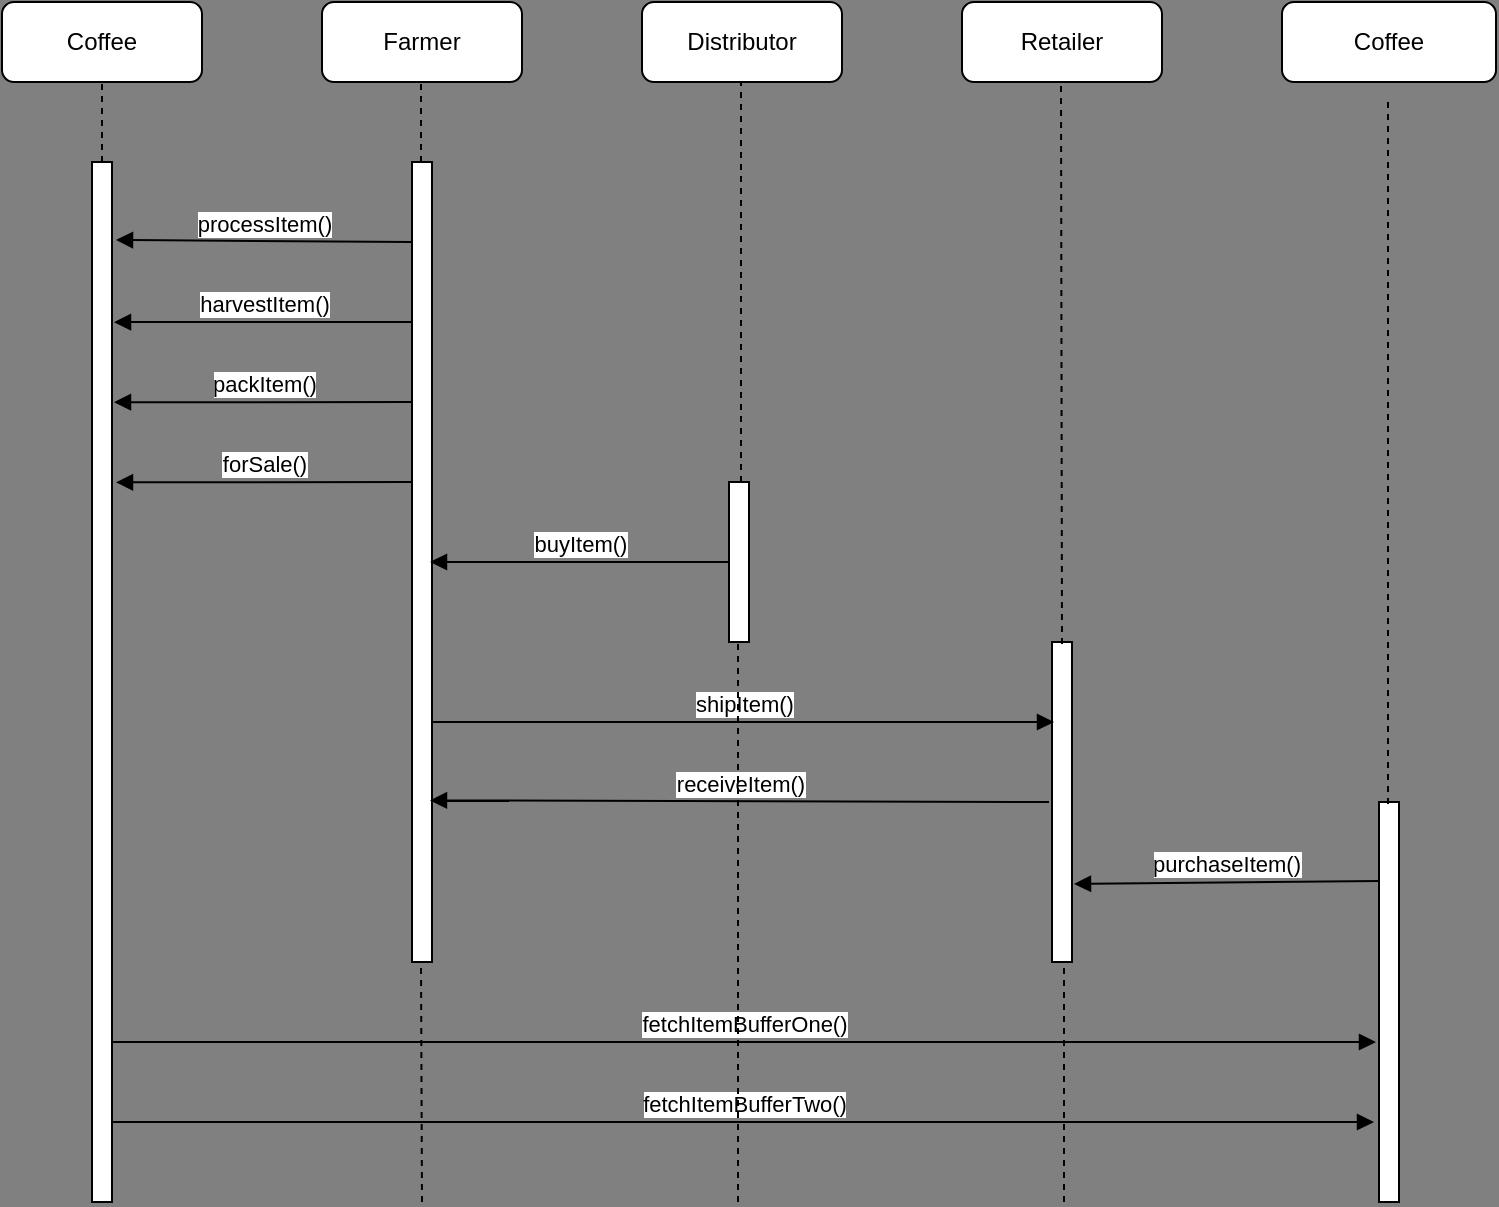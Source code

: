 <mxfile>
    <diagram id="_k_RRjkYaw9hXjp5QRlZ" name="Page-1">
        <mxGraphModel dx="1111" dy="689" grid="1" gridSize="10" guides="1" tooltips="1" connect="1" arrows="1" fold="1" page="1" pageScale="1" pageWidth="827" pageHeight="1169" background="#808080" math="0" shadow="0">
            <root>
                <mxCell id="0"/>
                <mxCell id="1" parent="0"/>
                <mxCell id="3" value="Coffee&lt;span style=&quot;color: rgba(0 , 0 , 0 , 0) ; font-family: monospace ; font-size: 0px ; background-color: rgb(248 , 249 , 250)&quot;&gt;%3CmxGraphModel%3E%3Croot%3E%3CmxCell%20id%3D%220%22%2F%3E%3CmxCell%20id%3D%221%22%20parent%3D%220%22%2F%3E%3CmxCell%20id%3D%222%22%20value%3D%22%22%20style%3D%22rounded%3D0%3BwhiteSpace%3Dwrap%3Bhtml%3D1%3B%22%20vertex%3D%221%22%20parent%3D%221%22%3E%3CmxGeometry%20x%3D%2240%22%20y%3D%2280%22%20width%3D%22160%22%20height%3D%22520%22%20as%3D%22geometry%22%2F%3E%3C%2FmxCell%3E%3C%2Froot%3E%3C%2FmxGraphModel%3E&lt;/span&gt;" style="rounded=1;whiteSpace=wrap;html=1;" vertex="1" parent="1">
                    <mxGeometry x="40" y="40" width="100" height="40" as="geometry"/>
                </mxCell>
                <mxCell id="4" value="Farmer" style="rounded=1;whiteSpace=wrap;html=1;" vertex="1" parent="1">
                    <mxGeometry x="200" y="40" width="100" height="40" as="geometry"/>
                </mxCell>
                <mxCell id="5" value="Distributor" style="rounded=1;whiteSpace=wrap;html=1;" vertex="1" parent="1">
                    <mxGeometry x="360" y="40" width="100" height="40" as="geometry"/>
                </mxCell>
                <mxCell id="6" value="Retailer" style="rounded=1;whiteSpace=wrap;html=1;" vertex="1" parent="1">
                    <mxGeometry x="520" y="40" width="100" height="40" as="geometry"/>
                </mxCell>
                <mxCell id="7" value="Coffee&lt;span style=&quot;color: rgba(0 , 0 , 0 , 0) ; font-family: monospace ; font-size: 0px ; background-color: rgb(248 , 249 , 250)&quot;&gt;%3CmxGraphModel%3E%3Croot%3E%3CmxCell%20id%3D%220%22%2F%3E%3CmxCell%20id%3D%221%22%20parent%3D%220%22%2F%3E%3CmxCell%20id%3D%222%22%20value%3D%22%22%20style%3D%22rounded%3D0%3BwhiteSpace%3Dwrap%3Bhtml%3D1%3B%22%20vertex%3D%221%22%20parent%3D%221%22%3E%3CmxGeometry%20x%3D%2240%22%20y%3D%2280%22%20width%3D%22160%22%20height%3D%22520%22%20as%3D%22geometry%22%2F%3E%3C%2FmxCell%3E%3C%2Froot%3E%3C%2FmxGraphModel%3E&lt;/span&gt;" style="rounded=1;whiteSpace=wrap;html=1;" vertex="1" parent="1">
                    <mxGeometry x="680" y="40" width="107" height="40" as="geometry"/>
                </mxCell>
                <mxCell id="8" value="" style="html=1;points=[];perimeter=orthogonalPerimeter;" vertex="1" parent="1">
                    <mxGeometry x="85" y="120" width="10" height="520" as="geometry"/>
                </mxCell>
                <mxCell id="9" value="" style="html=1;points=[];perimeter=orthogonalPerimeter;" vertex="1" parent="1">
                    <mxGeometry x="245" y="120" width="10" height="400" as="geometry"/>
                </mxCell>
                <mxCell id="10" value="" style="html=1;points=[];perimeter=orthogonalPerimeter;" vertex="1" parent="1">
                    <mxGeometry x="403.5" y="280" width="10" height="80" as="geometry"/>
                </mxCell>
                <mxCell id="11" value="" style="html=1;points=[];perimeter=orthogonalPerimeter;" vertex="1" parent="1">
                    <mxGeometry x="565" y="360" width="10" height="160" as="geometry"/>
                </mxCell>
                <mxCell id="12" value="" style="html=1;points=[];perimeter=orthogonalPerimeter;" vertex="1" parent="1">
                    <mxGeometry x="728.5" y="440" width="10" height="200" as="geometry"/>
                </mxCell>
                <mxCell id="13" value="harvestItem()" style="html=1;verticalAlign=bottom;endArrow=block;entryX=1.1;entryY=0.154;entryDx=0;entryDy=0;entryPerimeter=0;" edge="1" parent="1" source="9" target="8">
                    <mxGeometry width="80" relative="1" as="geometry">
                        <mxPoint x="230" y="159.5" as="sourcePoint"/>
                        <mxPoint x="120" y="159.5" as="targetPoint"/>
                        <Array as="points">
                            <mxPoint x="120" y="200"/>
                        </Array>
                        <mxPoint as="offset"/>
                    </mxGeometry>
                </mxCell>
                <mxCell id="14" value="processItem()&lt;span style=&quot;color: rgba(0 , 0 , 0 , 0) ; font-family: monospace ; font-size: 0px&quot;&gt;%3CmxGraphModel%3E%3Croot%3E%3CmxCell%20id%3D%220%22%2F%3E%3CmxCell%20id%3D%221%22%20parent%3D%220%22%2F%3E%3CmxCell%20id%3D%222%22%20value%3D%22harvestItem()%22%20style%3D%22html%3D1%3BverticalAlign%3Dbottom%3BendArrow%3Dblock%3BentryX%3D1.4%3BentryY%3D0.174%3BentryDx%3D0%3BentryDy%3D0%3BentryPerimeter%3D0%3B%22%20edge%3D%221%22%20parent%3D%221%22%3E%3CmxGeometry%20width%3D%2280%22%20relative%3D%221%22%20as%3D%22geometry%22%3E%3CmxPoint%20x%3D%22245%22%20y%3D%22160.02%22%20as%3D%22sourcePoint%22%2F%3E%3CmxPoint%20x%3D%2299%22%20y%3D%22160.02%22%20as%3D%22targetPoint%22%2F%3E%3CmxPoint%20as%3D%22offset%22%2F%3E%3C%2FmxGeometry%3E%3C%2FmxCell%3E%3C%2Froot%3E%3C%2FmxGraphModel%3E&lt;/span&gt;" style="html=1;verticalAlign=bottom;endArrow=block;entryX=1.2;entryY=0.075;entryDx=0;entryDy=0;entryPerimeter=0;" edge="1" parent="1" target="8">
                    <mxGeometry width="80" relative="1" as="geometry">
                        <mxPoint x="245" y="160.0" as="sourcePoint"/>
                        <mxPoint x="99" y="160.0" as="targetPoint"/>
                        <mxPoint as="offset"/>
                    </mxGeometry>
                </mxCell>
                <mxCell id="15" value="packItem()" style="html=1;verticalAlign=bottom;endArrow=block;entryX=1.1;entryY=0.231;entryDx=0;entryDy=0;entryPerimeter=0;" edge="1" parent="1" target="8">
                    <mxGeometry width="80" relative="1" as="geometry">
                        <mxPoint x="245" y="240.0" as="sourcePoint"/>
                        <mxPoint x="99" y="240.0" as="targetPoint"/>
                        <mxPoint as="offset"/>
                    </mxGeometry>
                </mxCell>
                <mxCell id="16" value="forSale()" style="html=1;verticalAlign=bottom;endArrow=block;entryX=1.2;entryY=0.308;entryDx=0;entryDy=0;entryPerimeter=0;" edge="1" parent="1" target="8">
                    <mxGeometry width="80" relative="1" as="geometry">
                        <mxPoint x="245" y="280" as="sourcePoint"/>
                        <mxPoint x="99" y="280" as="targetPoint"/>
                        <mxPoint as="offset"/>
                    </mxGeometry>
                </mxCell>
                <mxCell id="17" value="buyItem()" style="html=1;verticalAlign=bottom;endArrow=block;entryX=0.9;entryY=0.5;entryDx=0;entryDy=0;entryPerimeter=0;" edge="1" parent="1" target="9">
                    <mxGeometry width="80" relative="1" as="geometry">
                        <mxPoint x="404" y="320" as="sourcePoint"/>
                        <mxPoint x="280" y="318" as="targetPoint"/>
                        <mxPoint as="offset"/>
                    </mxGeometry>
                </mxCell>
                <mxCell id="18" value="shipItem()" style="html=1;verticalAlign=bottom;endArrow=block;entryX=0.1;entryY=0.25;entryDx=0;entryDy=0;entryPerimeter=0;" edge="1" parent="1" target="11">
                    <mxGeometry width="80" relative="1" as="geometry">
                        <mxPoint x="255" y="400" as="sourcePoint"/>
                        <mxPoint x="550" y="400" as="targetPoint"/>
                        <mxPoint as="offset"/>
                    </mxGeometry>
                </mxCell>
                <mxCell id="19" value="receiveItem()" style="html=1;verticalAlign=bottom;endArrow=block;entryX=0.9;entryY=0.798;entryDx=0;entryDy=0;entryPerimeter=0;" edge="1" parent="1" target="9">
                    <mxGeometry width="80" relative="1" as="geometry">
                        <mxPoint x="563.5" y="440" as="sourcePoint"/>
                        <mxPoint x="280" y="440" as="targetPoint"/>
                        <mxPoint as="offset"/>
                    </mxGeometry>
                </mxCell>
                <mxCell id="20" value="purchaseItem()" style="html=1;verticalAlign=bottom;endArrow=block;entryX=1.1;entryY=0.756;entryDx=0;entryDy=0;entryPerimeter=0;" edge="1" parent="1" target="11">
                    <mxGeometry width="80" relative="1" as="geometry">
                        <mxPoint x="728.5" y="479.5" as="sourcePoint"/>
                        <mxPoint x="610" y="481" as="targetPoint"/>
                        <mxPoint as="offset"/>
                    </mxGeometry>
                </mxCell>
                <mxCell id="21" value="fetchItemBufferOne()" style="html=1;verticalAlign=bottom;endArrow=block;entryX=-0.15;entryY=0.6;entryDx=0;entryDy=0;entryPerimeter=0;" edge="1" parent="1" target="12">
                    <mxGeometry width="80" relative="1" as="geometry">
                        <mxPoint x="95" y="560" as="sourcePoint"/>
                        <mxPoint x="406" y="560" as="targetPoint"/>
                        <mxPoint as="offset"/>
                    </mxGeometry>
                </mxCell>
                <mxCell id="22" value="fetchItemBufferTwo()" style="html=1;verticalAlign=bottom;endArrow=block;entryX=-0.25;entryY=0.8;entryDx=0;entryDy=0;entryPerimeter=0;" edge="1" parent="1" target="12">
                    <mxGeometry width="80" relative="1" as="geometry">
                        <mxPoint x="95" y="600" as="sourcePoint"/>
                        <mxPoint x="406" y="600" as="targetPoint"/>
                        <mxPoint as="offset"/>
                    </mxGeometry>
                </mxCell>
                <mxCell id="23" value="" style="endArrow=none;dashed=1;html=1;entryX=0.5;entryY=1;entryDx=0;entryDy=0;exitX=0.5;exitY=0;exitDx=0;exitDy=0;exitPerimeter=0;" edge="1" parent="1" source="8" target="3">
                    <mxGeometry width="50" height="50" relative="1" as="geometry">
                        <mxPoint x="500" y="280" as="sourcePoint"/>
                        <mxPoint x="550" y="230" as="targetPoint"/>
                    </mxGeometry>
                </mxCell>
                <mxCell id="25" value="" style="endArrow=none;dashed=1;html=1;entryX=0.5;entryY=1;entryDx=0;entryDy=0;exitX=0.5;exitY=0;exitDx=0;exitDy=0;exitPerimeter=0;" edge="1" parent="1">
                    <mxGeometry width="50" height="50" relative="1" as="geometry">
                        <mxPoint x="249.5" y="120" as="sourcePoint"/>
                        <mxPoint x="249.5" y="80" as="targetPoint"/>
                    </mxGeometry>
                </mxCell>
                <mxCell id="26" value="" style="endArrow=none;dashed=1;html=1;entryX=0.5;entryY=1;entryDx=0;entryDy=0;exitX=0.6;exitY=0;exitDx=0;exitDy=0;exitPerimeter=0;" edge="1" parent="1" source="10">
                    <mxGeometry width="50" height="50" relative="1" as="geometry">
                        <mxPoint x="409.5" y="120" as="sourcePoint"/>
                        <mxPoint x="409.5" y="80" as="targetPoint"/>
                    </mxGeometry>
                </mxCell>
                <mxCell id="27" value="" style="endArrow=none;dashed=1;html=1;entryX=0.5;entryY=1;entryDx=0;entryDy=0;exitX=0.5;exitY=0.006;exitDx=0;exitDy=0;exitPerimeter=0;" edge="1" parent="1" source="11">
                    <mxGeometry width="50" height="50" relative="1" as="geometry">
                        <mxPoint x="569.5" y="120" as="sourcePoint"/>
                        <mxPoint x="569.5" y="80" as="targetPoint"/>
                    </mxGeometry>
                </mxCell>
                <mxCell id="28" value="" style="endArrow=none;dashed=1;html=1;entryX=0.5;entryY=1;entryDx=0;entryDy=0;exitX=0.45;exitY=0.005;exitDx=0;exitDy=0;exitPerimeter=0;" edge="1" parent="1" source="12">
                    <mxGeometry width="50" height="50" relative="1" as="geometry">
                        <mxPoint x="733" y="130" as="sourcePoint"/>
                        <mxPoint x="733" y="90" as="targetPoint"/>
                    </mxGeometry>
                </mxCell>
                <mxCell id="29" value="" style="endArrow=none;dashed=1;html=1;entryX=0.5;entryY=1;entryDx=0;entryDy=0;" edge="1" parent="1">
                    <mxGeometry width="50" height="50" relative="1" as="geometry">
                        <mxPoint x="250" y="640" as="sourcePoint"/>
                        <mxPoint x="249.5" y="520" as="targetPoint"/>
                    </mxGeometry>
                </mxCell>
                <mxCell id="30" value="" style="endArrow=none;dashed=1;html=1;entryX=0.6;entryY=1;entryDx=0;entryDy=0;entryPerimeter=0;" edge="1" parent="1" target="11">
                    <mxGeometry width="50" height="50" relative="1" as="geometry">
                        <mxPoint x="571" y="640" as="sourcePoint"/>
                        <mxPoint x="150" y="140" as="targetPoint"/>
                    </mxGeometry>
                </mxCell>
                <mxCell id="32" value="" style="endArrow=none;dashed=1;html=1;entryX=0.6;entryY=1;entryDx=0;entryDy=0;entryPerimeter=0;" edge="1" parent="1">
                    <mxGeometry width="50" height="50" relative="1" as="geometry">
                        <mxPoint x="408" y="640" as="sourcePoint"/>
                        <mxPoint x="408" y="360" as="targetPoint"/>
                    </mxGeometry>
                </mxCell>
            </root>
        </mxGraphModel>
    </diagram>
</mxfile>
